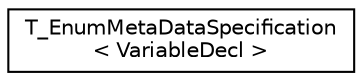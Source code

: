 digraph "Graphical Class Hierarchy"
{
  edge [fontname="Helvetica",fontsize="10",labelfontname="Helvetica",labelfontsize="10"];
  node [fontname="Helvetica",fontsize="10",shape=record];
  rankdir="LR";
  Node0 [label="T_EnumMetaDataSpecification\l\< VariableDecl \>",height=0.2,width=0.4,color="black", fillcolor="white", style="filled",URL="$structaworx_1_1lib_1_1lang_1_1T__EnumMetaDataSpecification.html"];
}
